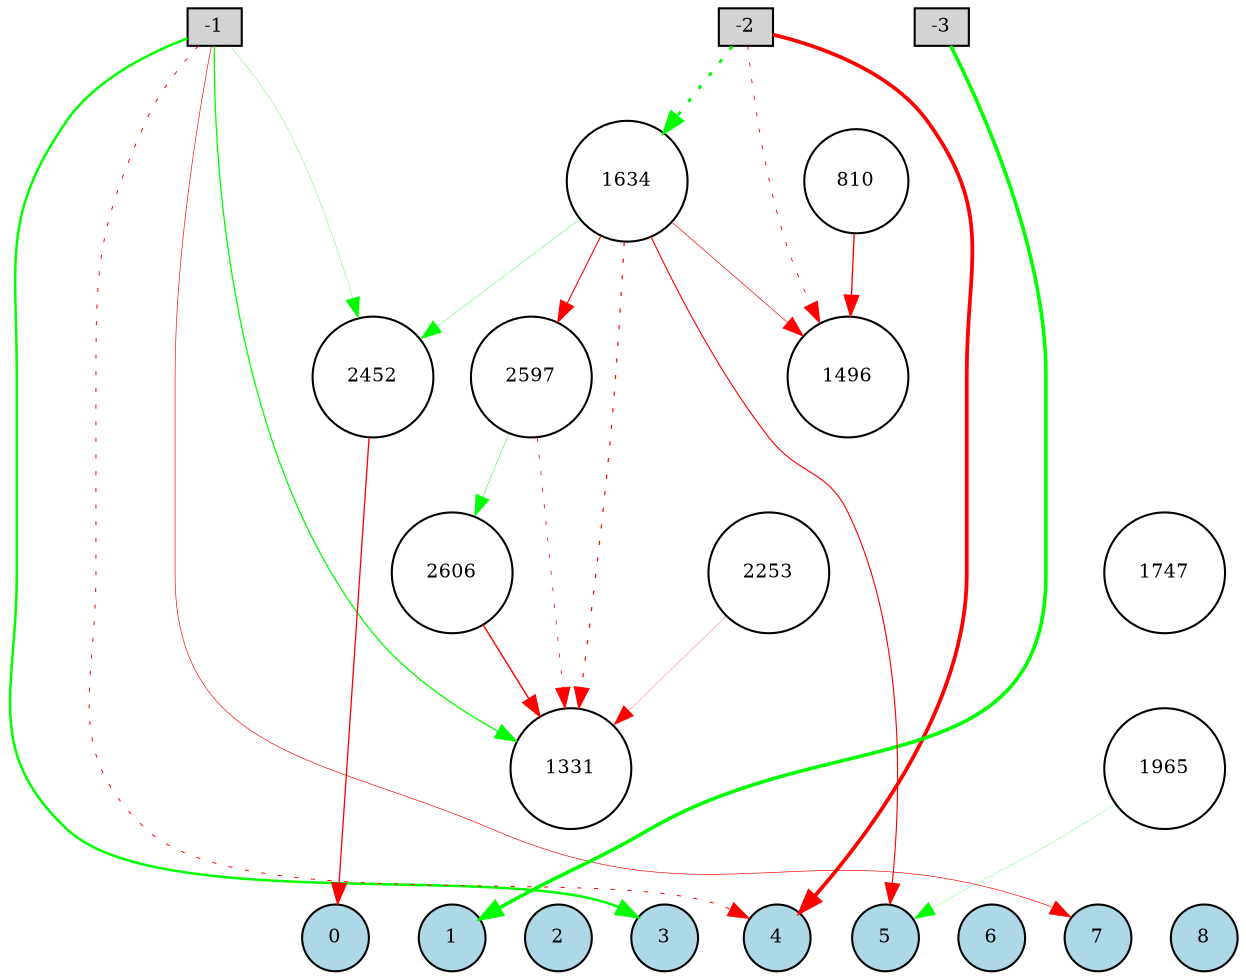 digraph {
	node [fontsize=9 height=0.2 shape=circle width=0.2]
	subgraph inputs {
		node [shape=box style=filled]
		rank=source
		-1 [fillcolor=lightgray]
		-2 [fillcolor=lightgray]
		-1 -> -2 [style=invis]
		-3 [fillcolor=lightgray]
		-2 -> -3 [style=invis]
	}
	subgraph outputs {
		node [style=filled]
		rank=sink
		0 [fillcolor=lightblue fontsize=9 height=0.2 shape=circle width=0.2]
		1 [fillcolor=lightblue fontsize=9 height=0.2 shape=circle width=0.2]
		0 -> 1 [style=invis]
		2 [fillcolor=lightblue fontsize=9 height=0.2 shape=circle width=0.2]
		1 -> 2 [style=invis]
		3 [fillcolor=lightblue fontsize=9 height=0.2 shape=circle width=0.2]
		2 -> 3 [style=invis]
		4 [fillcolor=lightblue fontsize=9 height=0.2 shape=circle width=0.2]
		3 -> 4 [style=invis]
		5 [fillcolor=lightblue fontsize=9 height=0.2 shape=circle width=0.2]
		4 -> 5 [style=invis]
		6 [fillcolor=lightblue fontsize=9 height=0.2 shape=circle width=0.2]
		5 -> 6 [style=invis]
		7 [fillcolor=lightblue fontsize=9 height=0.2 shape=circle width=0.2]
		6 -> 7 [style=invis]
		8 [fillcolor=lightblue fontsize=9 height=0.2 shape=circle width=0.2]
		7 -> 8 [style=invis]
	}
	1634 [fillcolor=white style=filled]
	810 [fillcolor=white style=filled]
	2597 [fillcolor=white style=filled]
	1965 [fillcolor=white style=filled]
	2253 [fillcolor=white style=filled]
	2606 [fillcolor=white style=filled]
	1331 [fillcolor=white style=filled]
	1747 [fillcolor=white style=filled]
	2452 [fillcolor=white style=filled]
	1496 [fillcolor=white style=filled]
	-1 -> 3 [color=green penwidth=1.19825892203506 style=solid]
	-1 -> 7 [color=red penwidth=0.31384337862141554 style=solid]
	-2 -> 4 [color=red penwidth=1.7987232631285908 style=solid]
	-3 -> 1 [color=green penwidth=1.7220373817362296 style=solid]
	-2 -> 1496 [color=red penwidth=0.4246924344294092 style=dotted]
	-2 -> 1634 [color=green penwidth=1.3961751338279054 style=dotted]
	1634 -> 1496 [color=red penwidth=0.3259927518058179 style=solid]
	-1 -> 4 [color=red penwidth=0.4701035179341828 style=dotted]
	-1 -> 1331 [color=green penwidth=0.618887809349685 style=solid]
	2253 -> 1331 [color=red penwidth=0.12506621764054573 style=solid]
	810 -> 1496 [color=red penwidth=0.6412236286789286 style=solid]
	1634 -> 1331 [color=red penwidth=0.5811414430181016 style=dotted]
	-1 -> 2452 [color=green penwidth=0.14434131841903042 style=solid]
	1965 -> 5 [color=green penwidth=0.12022507696010873 style=solid]
	2452 -> 0 [color=red penwidth=0.6277676257991357 style=solid]
	1634 -> 2597 [color=red penwidth=0.5317141398166851 style=solid]
	2597 -> 1331 [color=red penwidth=0.37163397898657646 style=dotted]
	2597 -> 2606 [color=green penwidth=0.22094507193967772 style=solid]
	2606 -> 1331 [color=red penwidth=0.6837340238087828 style=solid]
	1634 -> 2452 [color=green penwidth=0.17739212030162144 style=solid]
	1634 -> 5 [color=red penwidth=0.5396202046093768 style=solid]
}
